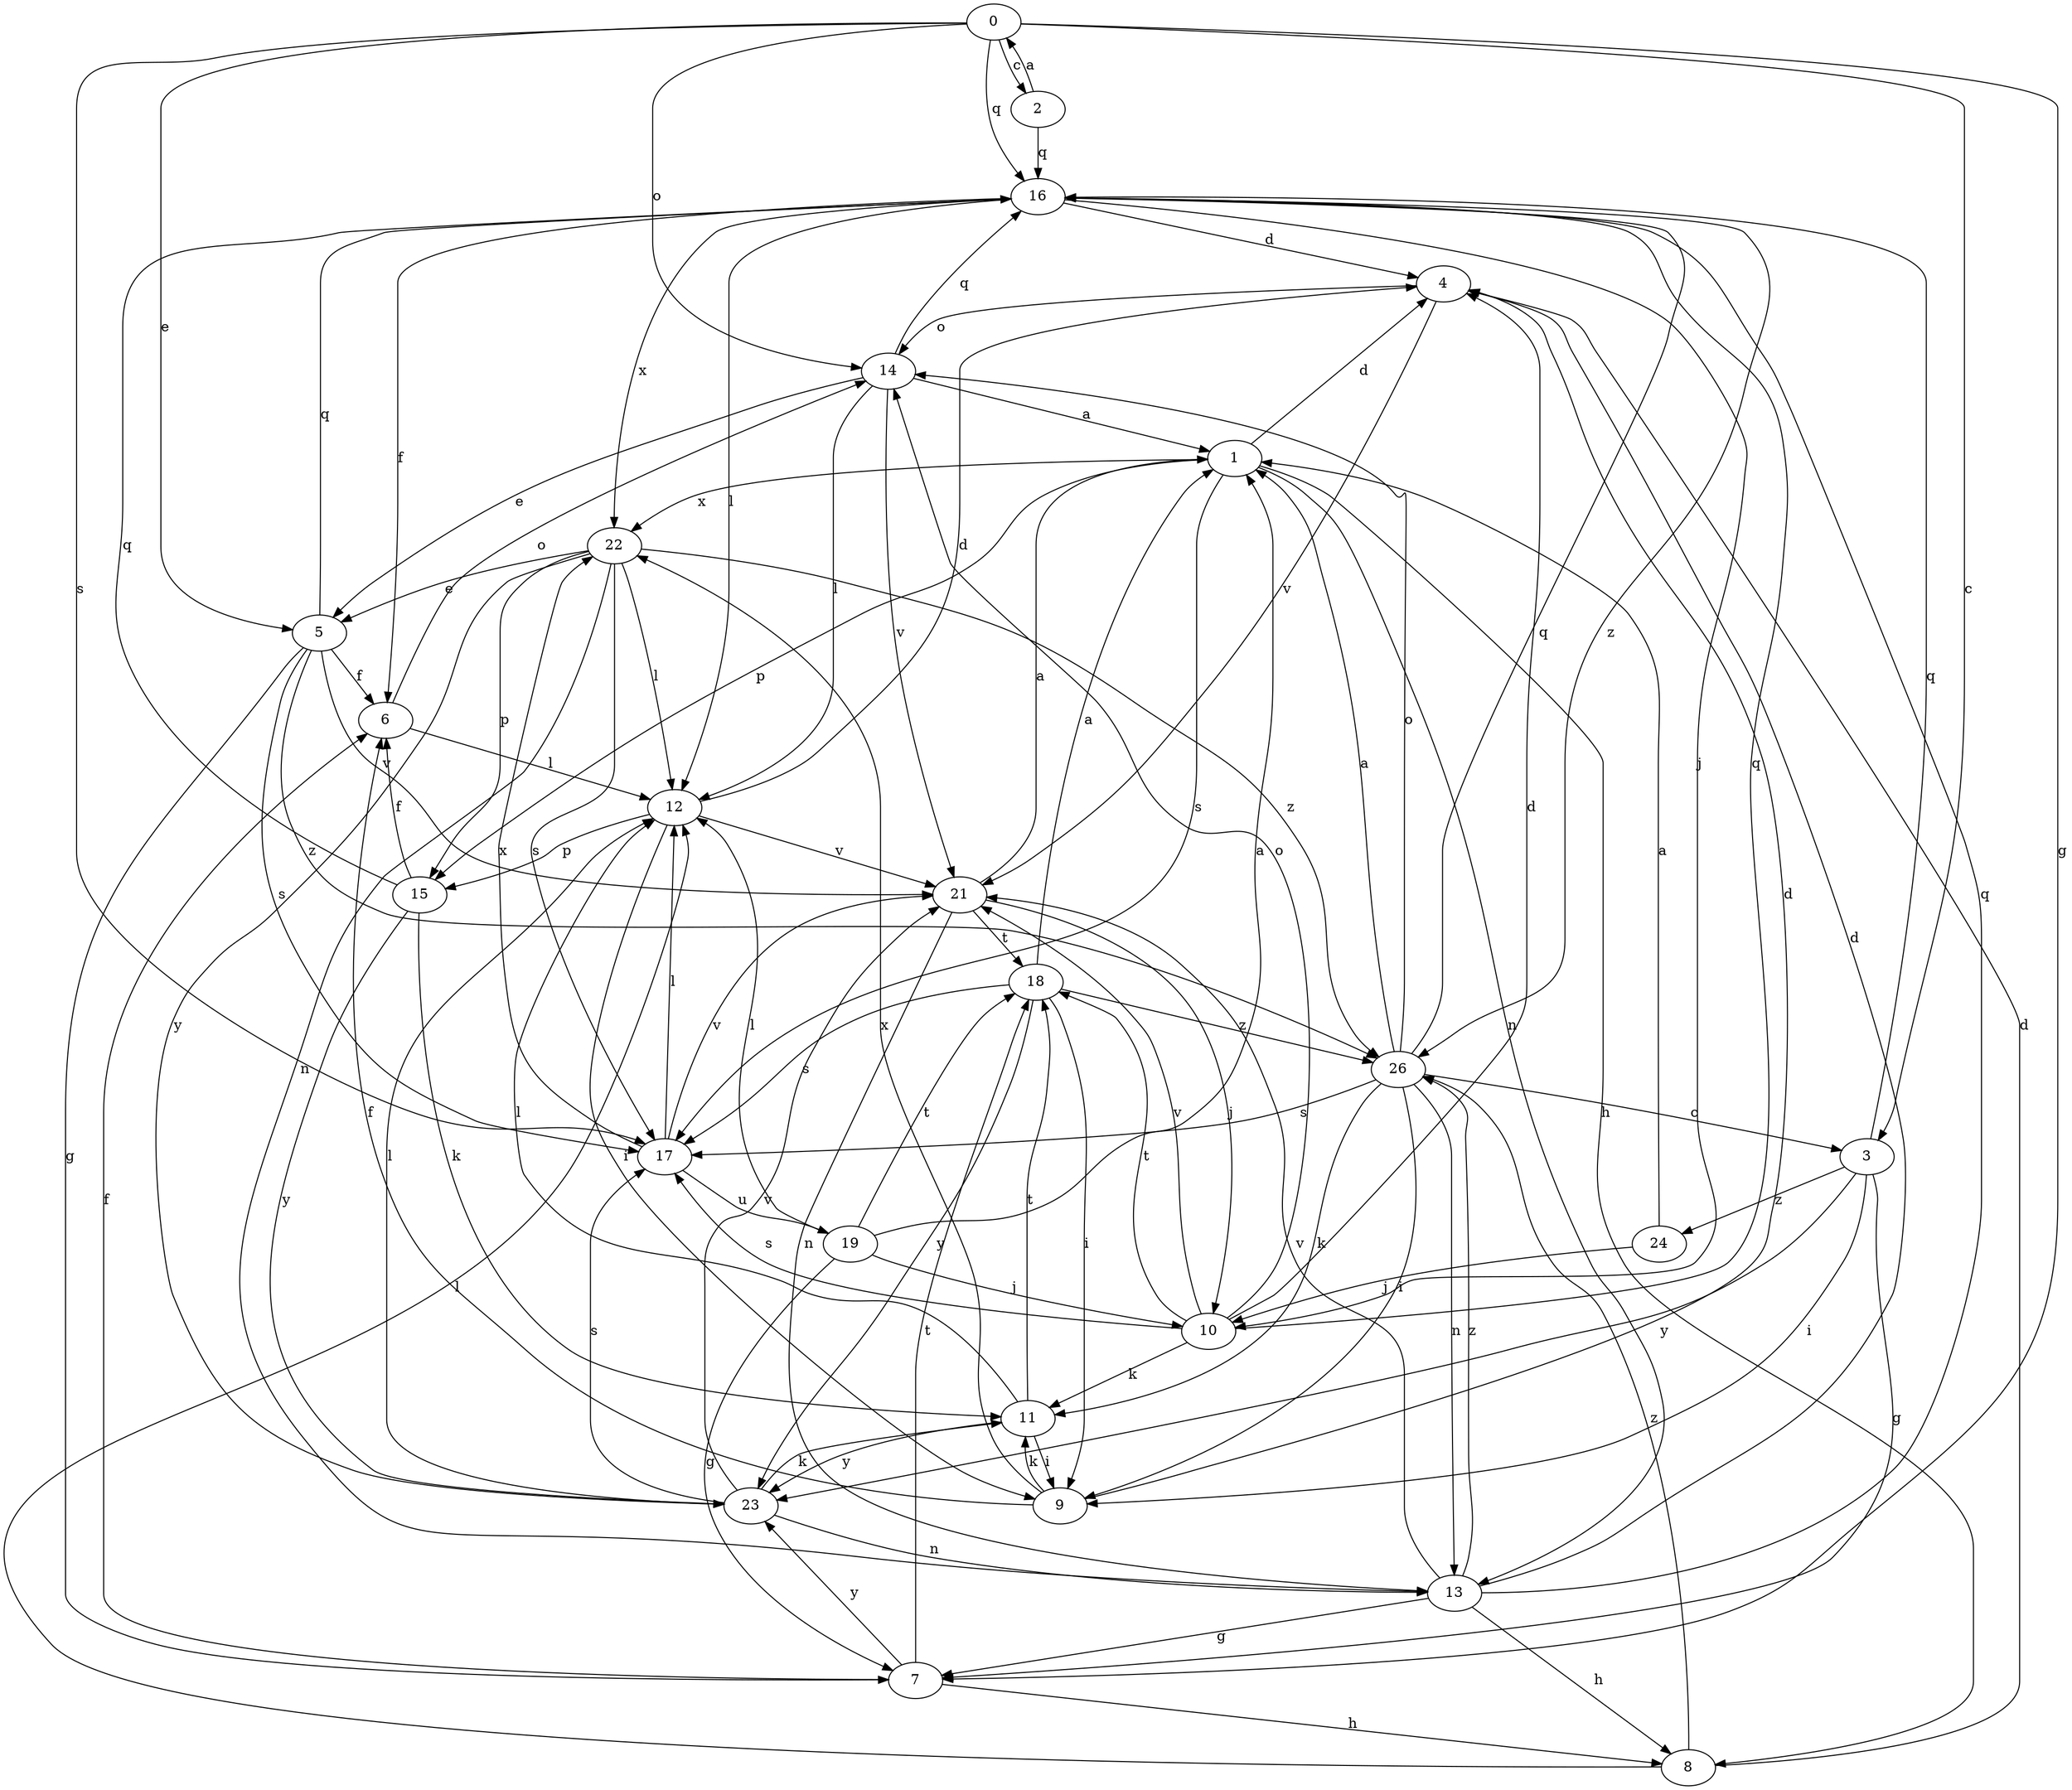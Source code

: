 strict digraph  {
0;
1;
2;
3;
4;
5;
6;
7;
8;
9;
10;
11;
12;
13;
14;
15;
16;
17;
18;
19;
21;
22;
23;
24;
26;
0 -> 2  [label=c];
0 -> 3  [label=c];
0 -> 5  [label=e];
0 -> 7  [label=g];
0 -> 14  [label=o];
0 -> 16  [label=q];
0 -> 17  [label=s];
1 -> 4  [label=d];
1 -> 8  [label=h];
1 -> 13  [label=n];
1 -> 15  [label=p];
1 -> 17  [label=s];
1 -> 22  [label=x];
2 -> 0  [label=a];
2 -> 16  [label=q];
3 -> 7  [label=g];
3 -> 9  [label=i];
3 -> 16  [label=q];
3 -> 23  [label=y];
3 -> 24  [label=z];
4 -> 14  [label=o];
4 -> 21  [label=v];
5 -> 6  [label=f];
5 -> 7  [label=g];
5 -> 16  [label=q];
5 -> 17  [label=s];
5 -> 21  [label=v];
5 -> 26  [label=z];
6 -> 12  [label=l];
6 -> 14  [label=o];
7 -> 6  [label=f];
7 -> 8  [label=h];
7 -> 18  [label=t];
7 -> 23  [label=y];
8 -> 4  [label=d];
8 -> 12  [label=l];
8 -> 26  [label=z];
9 -> 4  [label=d];
9 -> 6  [label=f];
9 -> 11  [label=k];
9 -> 22  [label=x];
10 -> 4  [label=d];
10 -> 11  [label=k];
10 -> 14  [label=o];
10 -> 16  [label=q];
10 -> 17  [label=s];
10 -> 18  [label=t];
10 -> 21  [label=v];
11 -> 9  [label=i];
11 -> 12  [label=l];
11 -> 18  [label=t];
11 -> 23  [label=y];
12 -> 4  [label=d];
12 -> 9  [label=i];
12 -> 15  [label=p];
12 -> 21  [label=v];
13 -> 4  [label=d];
13 -> 7  [label=g];
13 -> 8  [label=h];
13 -> 16  [label=q];
13 -> 21  [label=v];
13 -> 26  [label=z];
14 -> 1  [label=a];
14 -> 5  [label=e];
14 -> 12  [label=l];
14 -> 16  [label=q];
14 -> 21  [label=v];
15 -> 6  [label=f];
15 -> 11  [label=k];
15 -> 16  [label=q];
15 -> 23  [label=y];
16 -> 4  [label=d];
16 -> 6  [label=f];
16 -> 10  [label=j];
16 -> 12  [label=l];
16 -> 22  [label=x];
16 -> 26  [label=z];
17 -> 12  [label=l];
17 -> 19  [label=u];
17 -> 21  [label=v];
17 -> 22  [label=x];
18 -> 1  [label=a];
18 -> 9  [label=i];
18 -> 17  [label=s];
18 -> 23  [label=y];
18 -> 26  [label=z];
19 -> 1  [label=a];
19 -> 7  [label=g];
19 -> 10  [label=j];
19 -> 12  [label=l];
19 -> 18  [label=t];
21 -> 1  [label=a];
21 -> 10  [label=j];
21 -> 13  [label=n];
21 -> 18  [label=t];
22 -> 5  [label=e];
22 -> 12  [label=l];
22 -> 13  [label=n];
22 -> 15  [label=p];
22 -> 17  [label=s];
22 -> 23  [label=y];
22 -> 26  [label=z];
23 -> 11  [label=k];
23 -> 12  [label=l];
23 -> 13  [label=n];
23 -> 17  [label=s];
23 -> 21  [label=v];
24 -> 1  [label=a];
24 -> 10  [label=j];
26 -> 1  [label=a];
26 -> 3  [label=c];
26 -> 9  [label=i];
26 -> 11  [label=k];
26 -> 13  [label=n];
26 -> 14  [label=o];
26 -> 16  [label=q];
26 -> 17  [label=s];
}
